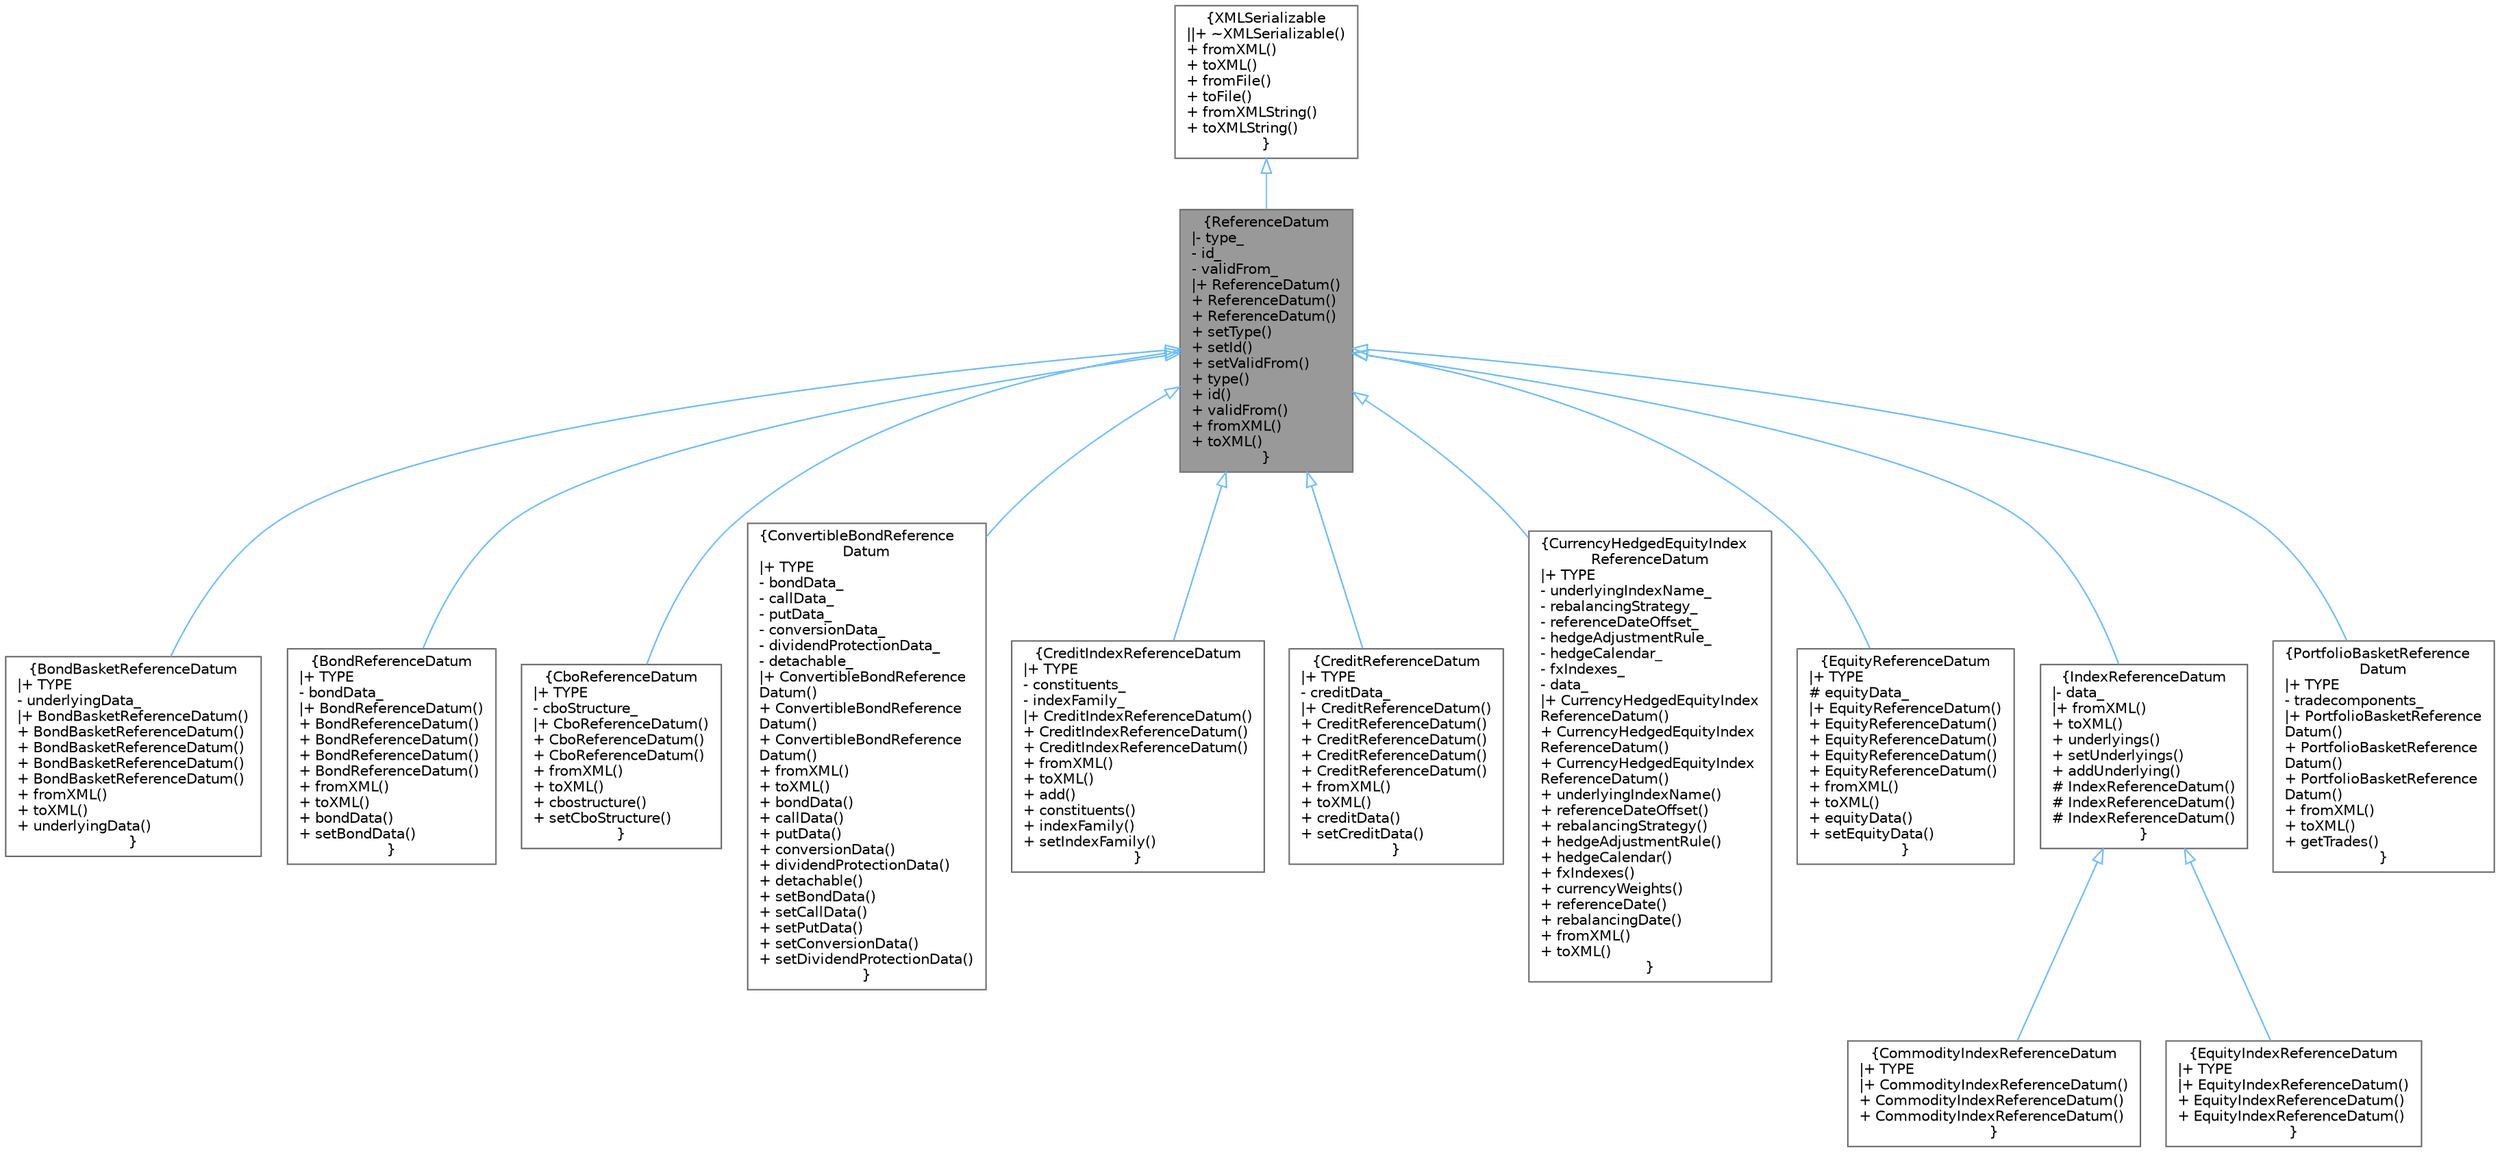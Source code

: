 digraph "ReferenceDatum"
{
 // INTERACTIVE_SVG=YES
 // LATEX_PDF_SIZE
  bgcolor="transparent";
  edge [fontname=Helvetica,fontsize=10,labelfontname=Helvetica,labelfontsize=10];
  node [fontname=Helvetica,fontsize=10,shape=box,height=0.2,width=0.4];
  Node1 [label="{ReferenceDatum\n|- type_\l- id_\l- validFrom_\l|+ ReferenceDatum()\l+ ReferenceDatum()\l+ ReferenceDatum()\l+ setType()\l+ setId()\l+ setValidFrom()\l+ type()\l+ id()\l+ validFrom()\l+ fromXML()\l+ toXML()\l}",height=0.2,width=0.4,color="gray40", fillcolor="grey60", style="filled", fontcolor="black",tooltip="Base class for reference data."];
  Node2 -> Node1 [dir="back",color="steelblue1",style="solid",arrowtail="onormal"];
  Node2 [label="{XMLSerializable\n||+ ~XMLSerializable()\l+ fromXML()\l+ toXML()\l+ fromFile()\l+ toFile()\l+ fromXMLString()\l+ toXMLString()\l}",height=0.2,width=0.4,color="gray40", fillcolor="white", style="filled",URL="$classore_1_1data_1_1_x_m_l_serializable.html",tooltip="Base class for all serializable classes."];
  Node1 -> Node3 [dir="back",color="steelblue1",style="solid",arrowtail="onormal"];
  Node3 [label="{BondBasketReferenceDatum\n|+ TYPE\l- underlyingData_\l|+ BondBasketReferenceDatum()\l+ BondBasketReferenceDatum()\l+ BondBasketReferenceDatum()\l+ BondBasketReferenceDatum()\l+ BondBasketReferenceDatum()\l+ fromXML()\l+ toXML()\l+ underlyingData()\l}",height=0.2,width=0.4,color="gray40", fillcolor="white", style="filled",URL="$classore_1_1data_1_1_bond_basket_reference_datum.html",tooltip="Bond Basket Reference Data."];
  Node1 -> Node4 [dir="back",color="steelblue1",style="solid",arrowtail="onormal"];
  Node4 [label="{BondReferenceDatum\n|+ TYPE\l- bondData_\l|+ BondReferenceDatum()\l+ BondReferenceDatum()\l+ BondReferenceDatum()\l+ BondReferenceDatum()\l+ BondReferenceDatum()\l+ fromXML()\l+ toXML()\l+ bondData()\l+ setBondData()\l}",height=0.2,width=0.4,color="gray40", fillcolor="white", style="filled",URL="$classore_1_1data_1_1_bond_reference_datum.html",tooltip=" "];
  Node1 -> Node5 [dir="back",color="steelblue1",style="solid",arrowtail="onormal"];
  Node5 [label="{CboReferenceDatum\n|+ TYPE\l- cboStructure_\l|+ CboReferenceDatum()\l+ CboReferenceDatum()\l+ CboReferenceDatum()\l+ fromXML()\l+ toXML()\l+ cbostructure()\l+ setCboStructure()\l}",height=0.2,width=0.4,color="gray40", fillcolor="white", style="filled",URL="$classore_1_1data_1_1_cbo_reference_datum.html",tooltip=" "];
  Node1 -> Node6 [dir="back",color="steelblue1",style="solid",arrowtail="onormal"];
  Node6 [label="{ConvertibleBondReference\lDatum\n|+ TYPE\l- bondData_\l- callData_\l- putData_\l- conversionData_\l- dividendProtectionData_\l- detachable_\l|+ ConvertibleBondReference\lDatum()\l+ ConvertibleBondReference\lDatum()\l+ ConvertibleBondReference\lDatum()\l+ fromXML()\l+ toXML()\l+ bondData()\l+ callData()\l+ putData()\l+ conversionData()\l+ dividendProtectionData()\l+ detachable()\l+ setBondData()\l+ setCallData()\l+ setPutData()\l+ setConversionData()\l+ setDividendProtectionData()\l}",height=0.2,width=0.4,color="gray40", fillcolor="white", style="filled",URL="$classore_1_1data_1_1_convertible_bond_reference_datum.html",tooltip="Convertible Bond Reference data."];
  Node1 -> Node7 [dir="back",color="steelblue1",style="solid",arrowtail="onormal"];
  Node7 [label="{CreditIndexReferenceDatum\n|+ TYPE\l- constituents_\l- indexFamily_\l|+ CreditIndexReferenceDatum()\l+ CreditIndexReferenceDatum()\l+ CreditIndexReferenceDatum()\l+ fromXML()\l+ toXML()\l+ add()\l+ constituents()\l+ indexFamily()\l+ setIndexFamily()\l}",height=0.2,width=0.4,color="gray40", fillcolor="white", style="filled",URL="$classore_1_1data_1_1_credit_index_reference_datum.html",tooltip="Credit index reference data, contains a set of index constituents."];
  Node1 -> Node8 [dir="back",color="steelblue1",style="solid",arrowtail="onormal"];
  Node8 [label="{CreditReferenceDatum\n|+ TYPE\l- creditData_\l|+ CreditReferenceDatum()\l+ CreditReferenceDatum()\l+ CreditReferenceDatum()\l+ CreditReferenceDatum()\l+ CreditReferenceDatum()\l+ fromXML()\l+ toXML()\l+ creditData()\l+ setCreditData()\l}",height=0.2,width=0.4,color="gray40", fillcolor="white", style="filled",URL="$classore_1_1data_1_1_credit_reference_datum.html",tooltip="CreditIndex Reference data, contains the names and weights of a credit index."];
  Node1 -> Node9 [dir="back",color="steelblue1",style="solid",arrowtail="onormal"];
  Node9 [label="{CurrencyHedgedEquityIndex\lReferenceDatum\n|+ TYPE\l- underlyingIndexName_\l- rebalancingStrategy_\l- referenceDateOffset_\l- hedgeAdjustmentRule_\l- hedgeCalendar_\l- fxIndexes_\l- data_\l|+ CurrencyHedgedEquityIndex\lReferenceDatum()\l+ CurrencyHedgedEquityIndex\lReferenceDatum()\l+ CurrencyHedgedEquityIndex\lReferenceDatum()\l+ underlyingIndexName()\l+ referenceDateOffset()\l+ rebalancingStrategy()\l+ hedgeAdjustmentRule()\l+ hedgeCalendar()\l+ fxIndexes()\l+ currencyWeights()\l+ referenceDate()\l+ rebalancingDate()\l+ fromXML()\l+ toXML()\l}",height=0.2,width=0.4,color="gray40", fillcolor="white", style="filled",URL="$classore_1_1data_1_1_currency_hedged_equity_index_reference_datum.html",tooltip=" "];
  Node1 -> Node10 [dir="back",color="steelblue1",style="solid",arrowtail="onormal"];
  Node10 [label="{EquityReferenceDatum\n|+ TYPE\l# equityData_\l|+ EquityReferenceDatum()\l+ EquityReferenceDatum()\l+ EquityReferenceDatum()\l+ EquityReferenceDatum()\l+ EquityReferenceDatum()\l+ fromXML()\l+ toXML()\l+ equityData()\l+ setEquityData()\l}",height=0.2,width=0.4,color="gray40", fillcolor="white", style="filled",URL="$classore_1_1data_1_1_equity_reference_datum.html",tooltip="Equity Reference data."];
  Node1 -> Node11 [dir="back",color="steelblue1",style="solid",arrowtail="onormal"];
  Node11 [label="{IndexReferenceDatum\n|- data_\l|+ fromXML()\l+ toXML()\l+ underlyings()\l+ setUnderlyings()\l+ addUnderlying()\l# IndexReferenceDatum()\l# IndexReferenceDatum()\l# IndexReferenceDatum()\l}",height=0.2,width=0.4,color="gray40", fillcolor="white", style="filled",URL="$classore_1_1data_1_1_index_reference_datum.html",tooltip="Base class for indices - lets see if we can keep this, they might diverge too much...."];
  Node11 -> Node12 [dir="back",color="steelblue1",style="solid",arrowtail="onormal"];
  Node12 [label="{CommodityIndexReferenceDatum\n|+ TYPE\l|+ CommodityIndexReferenceDatum()\l+ CommodityIndexReferenceDatum()\l+ CommodityIndexReferenceDatum()\l}",height=0.2,width=0.4,color="gray40", fillcolor="white", style="filled",URL="$classore_1_1data_1_1_commodity_index_reference_datum.html",tooltip="EquityIndex Reference data, contains the names and weights of an equity index."];
  Node11 -> Node13 [dir="back",color="steelblue1",style="solid",arrowtail="onormal"];
  Node13 [label="{EquityIndexReferenceDatum\n|+ TYPE\l|+ EquityIndexReferenceDatum()\l+ EquityIndexReferenceDatum()\l+ EquityIndexReferenceDatum()\l}",height=0.2,width=0.4,color="gray40", fillcolor="white", style="filled",URL="$classore_1_1data_1_1_equity_index_reference_datum.html",tooltip="EquityIndex Reference data, contains the names and weights of an equity index."];
  Node1 -> Node14 [dir="back",color="steelblue1",style="solid",arrowtail="onormal"];
  Node14 [label="{PortfolioBasketReference\lDatum\n|+ TYPE\l- tradecomponents_\l|+ PortfolioBasketReference\lDatum()\l+ PortfolioBasketReference\lDatum()\l+ PortfolioBasketReference\lDatum()\l+ fromXML()\l+ toXML()\l+ getTrades()\l}",height=0.2,width=0.4,color="gray40", fillcolor="white", style="filled",URL="$classore_1_1data_1_1_portfolio_basket_reference_datum.html",tooltip=" "];
}
